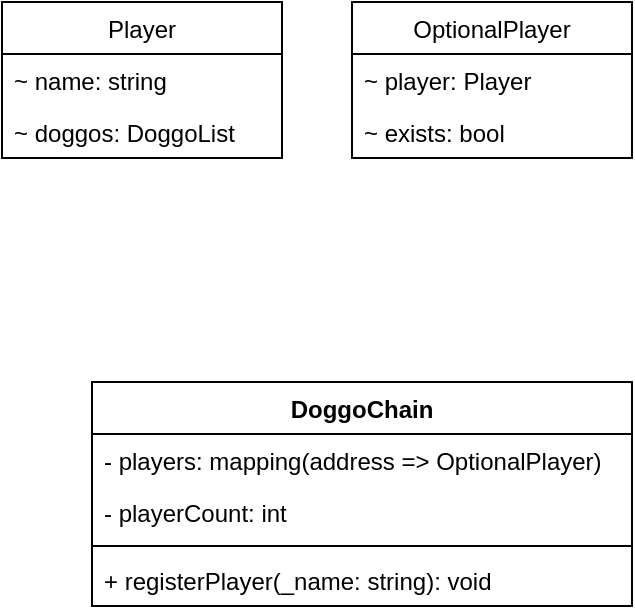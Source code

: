 <mxfile version="12.2.9" type="device" pages="1"><diagram id="jH_VN1PVQHfWL5KzAK-1" name="Page-1"><mxGraphModel dx="342" dy="781" grid="1" gridSize="10" guides="1" tooltips="1" connect="1" arrows="1" fold="1" page="1" pageScale="1" pageWidth="850" pageHeight="1100" math="0" shadow="0"><root><mxCell id="0"/><mxCell id="1" parent="0"/><mxCell id="IPdoKypG9YmYcbEzE4z8-1" value="Player" style="swimlane;fontStyle=0;childLayout=stackLayout;horizontal=1;startSize=26;fillColor=none;horizontalStack=0;resizeParent=1;resizeParentMax=0;resizeLast=0;collapsible=1;marginBottom=0;" vertex="1" parent="1"><mxGeometry x="425" y="230" width="140" height="78" as="geometry"/></mxCell><mxCell id="IPdoKypG9YmYcbEzE4z8-2" value="~ name: string" style="text;strokeColor=none;fillColor=none;align=left;verticalAlign=top;spacingLeft=4;spacingRight=4;overflow=hidden;rotatable=0;points=[[0,0.5],[1,0.5]];portConstraint=eastwest;" vertex="1" parent="IPdoKypG9YmYcbEzE4z8-1"><mxGeometry y="26" width="140" height="26" as="geometry"/></mxCell><mxCell id="IPdoKypG9YmYcbEzE4z8-3" value="~ doggos: DoggoList" style="text;strokeColor=none;fillColor=none;align=left;verticalAlign=top;spacingLeft=4;spacingRight=4;overflow=hidden;rotatable=0;points=[[0,0.5],[1,0.5]];portConstraint=eastwest;" vertex="1" parent="IPdoKypG9YmYcbEzE4z8-1"><mxGeometry y="52" width="140" height="26" as="geometry"/></mxCell><mxCell id="IPdoKypG9YmYcbEzE4z8-5" value="DoggoChain" style="swimlane;fontStyle=1;align=center;verticalAlign=top;childLayout=stackLayout;horizontal=1;startSize=26;horizontalStack=0;resizeParent=1;resizeParentMax=0;resizeLast=0;collapsible=1;marginBottom=0;" vertex="1" parent="1"><mxGeometry x="470" y="420" width="270" height="112" as="geometry"/></mxCell><object label="- players: mapping(address =&gt; OptionalPlayer)&#xA;" asdf="asdf" id="IPdoKypG9YmYcbEzE4z8-6"><mxCell style="text;strokeColor=none;fillColor=none;align=left;verticalAlign=top;spacingLeft=4;spacingRight=4;overflow=hidden;rotatable=0;points=[[0,0.5],[1,0.5]];portConstraint=eastwest;" vertex="1" parent="IPdoKypG9YmYcbEzE4z8-5"><mxGeometry y="26" width="270" height="26" as="geometry"/></mxCell></object><object label="- playerCount: int" asdf="asdf" id="IPdoKypG9YmYcbEzE4z8-12"><mxCell style="text;strokeColor=none;fillColor=none;align=left;verticalAlign=top;spacingLeft=4;spacingRight=4;overflow=hidden;rotatable=0;points=[[0,0.5],[1,0.5]];portConstraint=eastwest;" vertex="1" parent="IPdoKypG9YmYcbEzE4z8-5"><mxGeometry y="52" width="270" height="26" as="geometry"/></mxCell></object><mxCell id="IPdoKypG9YmYcbEzE4z8-7" value="" style="line;strokeWidth=1;fillColor=none;align=left;verticalAlign=middle;spacingTop=-1;spacingLeft=3;spacingRight=3;rotatable=0;labelPosition=right;points=[];portConstraint=eastwest;" vertex="1" parent="IPdoKypG9YmYcbEzE4z8-5"><mxGeometry y="78" width="270" height="8" as="geometry"/></mxCell><mxCell id="IPdoKypG9YmYcbEzE4z8-8" value="+ registerPlayer(_name: string): void" style="text;strokeColor=none;fillColor=none;align=left;verticalAlign=top;spacingLeft=4;spacingRight=4;overflow=hidden;rotatable=0;points=[[0,0.5],[1,0.5]];portConstraint=eastwest;" vertex="1" parent="IPdoKypG9YmYcbEzE4z8-5"><mxGeometry y="86" width="270" height="26" as="geometry"/></mxCell><mxCell id="IPdoKypG9YmYcbEzE4z8-13" value="OptionalPlayer" style="swimlane;fontStyle=0;childLayout=stackLayout;horizontal=1;startSize=26;fillColor=none;horizontalStack=0;resizeParent=1;resizeParentMax=0;resizeLast=0;collapsible=1;marginBottom=0;" vertex="1" parent="1"><mxGeometry x="600" y="230" width="140" height="78" as="geometry"/></mxCell><mxCell id="IPdoKypG9YmYcbEzE4z8-14" value="~ player: Player" style="text;strokeColor=none;fillColor=none;align=left;verticalAlign=top;spacingLeft=4;spacingRight=4;overflow=hidden;rotatable=0;points=[[0,0.5],[1,0.5]];portConstraint=eastwest;" vertex="1" parent="IPdoKypG9YmYcbEzE4z8-13"><mxGeometry y="26" width="140" height="26" as="geometry"/></mxCell><mxCell id="IPdoKypG9YmYcbEzE4z8-15" value="~ exists: bool" style="text;strokeColor=none;fillColor=none;align=left;verticalAlign=top;spacingLeft=4;spacingRight=4;overflow=hidden;rotatable=0;points=[[0,0.5],[1,0.5]];portConstraint=eastwest;" vertex="1" parent="IPdoKypG9YmYcbEzE4z8-13"><mxGeometry y="52" width="140" height="26" as="geometry"/></mxCell></root></mxGraphModel></diagram></mxfile>
